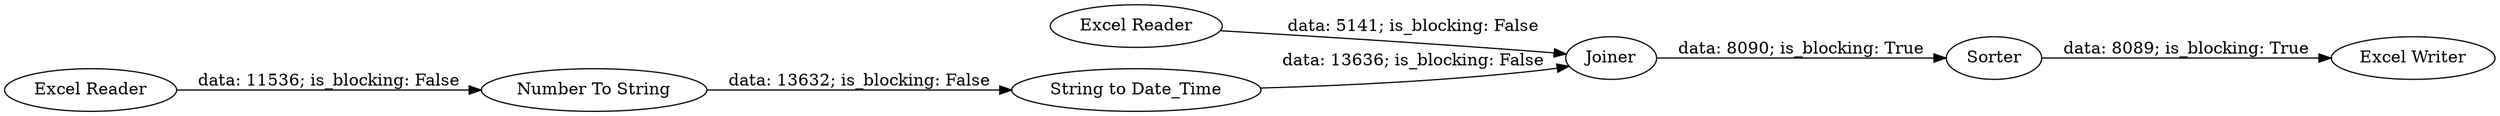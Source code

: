 digraph {
	"104303931850184378_79" [label="String to Date_Time"]
	"104303931850184378_78" [label="Number To String"]
	"104303931850184378_77" [label="Excel Reader"]
	"104303931850184378_80" [label="Excel Reader"]
	"104303931850184378_86" [label="Excel Writer"]
	"104303931850184378_81" [label=Joiner]
	"104303931850184378_62" [label=Sorter]
	"104303931850184378_62" -> "104303931850184378_86" [label="data: 8089; is_blocking: True"]
	"104303931850184378_81" -> "104303931850184378_62" [label="data: 8090; is_blocking: True"]
	"104303931850184378_79" -> "104303931850184378_81" [label="data: 13636; is_blocking: False"]
	"104303931850184378_80" -> "104303931850184378_81" [label="data: 5141; is_blocking: False"]
	"104303931850184378_77" -> "104303931850184378_78" [label="data: 11536; is_blocking: False"]
	"104303931850184378_78" -> "104303931850184378_79" [label="data: 13632; is_blocking: False"]
	rankdir=LR
}
